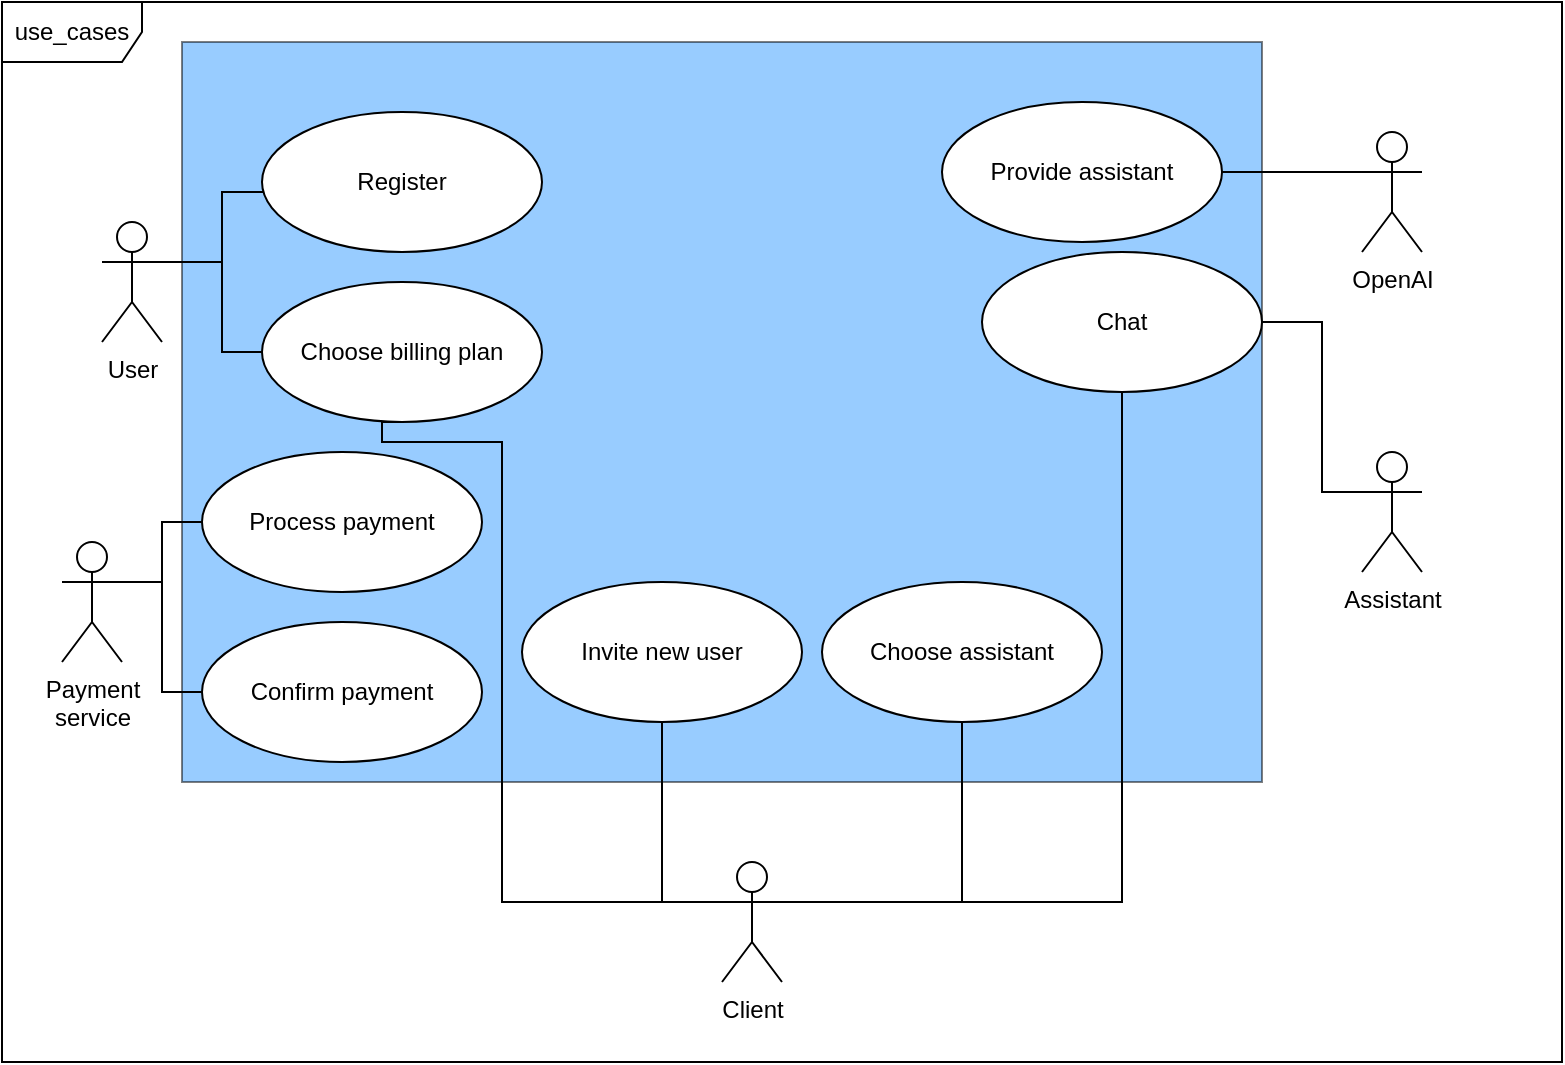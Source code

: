 <mxfile version="22.1.18" type="device">
  <diagram name="Page-1" id="PRSRMyTCD8omDOyatK32">
    <mxGraphModel dx="880" dy="480" grid="1" gridSize="10" guides="1" tooltips="1" connect="1" arrows="1" fold="1" page="1" pageScale="1" pageWidth="1200" pageHeight="1920" math="0" shadow="0">
      <root>
        <mxCell id="0" />
        <mxCell id="1" parent="0" />
        <mxCell id="4xjg4d6aCpPUscgINkcr-32" value="" style="rounded=0;whiteSpace=wrap;html=1;gradientColor=none;fillColor=#3399FF;opacity=50;" parent="1" vertex="1">
          <mxGeometry x="290" y="360" width="540" height="370" as="geometry" />
        </mxCell>
        <mxCell id="4xjg4d6aCpPUscgINkcr-2" value="Provide assistant" style="ellipse;whiteSpace=wrap;html=1;" parent="1" vertex="1">
          <mxGeometry x="670" y="390" width="140" height="70" as="geometry" />
        </mxCell>
        <mxCell id="4xjg4d6aCpPUscgINkcr-4" value="Choose assistant" style="ellipse;whiteSpace=wrap;html=1;" parent="1" vertex="1">
          <mxGeometry x="610" y="630" width="140" height="70" as="geometry" />
        </mxCell>
        <mxCell id="4xjg4d6aCpPUscgINkcr-5" value="Chat" style="ellipse;whiteSpace=wrap;html=1;" parent="1" vertex="1">
          <mxGeometry x="690" y="465" width="140" height="70" as="geometry" />
        </mxCell>
        <mxCell id="4xjg4d6aCpPUscgINkcr-6" value="Invite new user" style="ellipse;whiteSpace=wrap;html=1;" parent="1" vertex="1">
          <mxGeometry x="460" y="630" width="140" height="70" as="geometry" />
        </mxCell>
        <mxCell id="4xjg4d6aCpPUscgINkcr-7" value="Register" style="ellipse;whiteSpace=wrap;html=1;" parent="1" vertex="1">
          <mxGeometry x="330" y="395" width="140" height="70" as="geometry" />
        </mxCell>
        <mxCell id="4xjg4d6aCpPUscgINkcr-8" value="Choose billing plan" style="ellipse;whiteSpace=wrap;html=1;" parent="1" vertex="1">
          <mxGeometry x="330" y="480" width="140" height="70" as="geometry" />
        </mxCell>
        <mxCell id="4xjg4d6aCpPUscgINkcr-21" style="edgeStyle=orthogonalEdgeStyle;rounded=0;orthogonalLoop=1;jettySize=auto;html=1;exitX=1;exitY=0.333;exitDx=0;exitDy=0;exitPerimeter=0;endArrow=none;endFill=0;" parent="1" source="4xjg4d6aCpPUscgINkcr-11" target="4xjg4d6aCpPUscgINkcr-7" edge="1">
          <mxGeometry relative="1" as="geometry">
            <Array as="points">
              <mxPoint x="310" y="470" />
              <mxPoint x="310" y="435" />
            </Array>
          </mxGeometry>
        </mxCell>
        <mxCell id="4xjg4d6aCpPUscgINkcr-22" style="edgeStyle=orthogonalEdgeStyle;rounded=0;orthogonalLoop=1;jettySize=auto;html=1;exitX=1;exitY=0.333;exitDx=0;exitDy=0;exitPerimeter=0;entryX=0;entryY=0.5;entryDx=0;entryDy=0;endArrow=none;endFill=0;" parent="1" source="4xjg4d6aCpPUscgINkcr-11" target="4xjg4d6aCpPUscgINkcr-8" edge="1">
          <mxGeometry relative="1" as="geometry">
            <Array as="points">
              <mxPoint x="310" y="470" />
              <mxPoint x="310" y="515" />
            </Array>
          </mxGeometry>
        </mxCell>
        <mxCell id="4xjg4d6aCpPUscgINkcr-11" value="User" style="shape=umlActor;verticalLabelPosition=bottom;verticalAlign=top;html=1;" parent="1" vertex="1">
          <mxGeometry x="250" y="450" width="30" height="60" as="geometry" />
        </mxCell>
        <mxCell id="4xjg4d6aCpPUscgINkcr-18" style="edgeStyle=orthogonalEdgeStyle;rounded=0;orthogonalLoop=1;jettySize=auto;html=1;exitX=0;exitY=0.333;exitDx=0;exitDy=0;exitPerimeter=0;entryX=1;entryY=0.5;entryDx=0;entryDy=0;endArrow=none;endFill=0;" parent="1" source="4xjg4d6aCpPUscgINkcr-13" target="4xjg4d6aCpPUscgINkcr-2" edge="1">
          <mxGeometry relative="1" as="geometry" />
        </mxCell>
        <mxCell id="4xjg4d6aCpPUscgINkcr-13" value="OpenAI" style="shape=umlActor;verticalLabelPosition=bottom;verticalAlign=top;html=1;" parent="1" vertex="1">
          <mxGeometry x="880" y="405" width="30" height="60" as="geometry" />
        </mxCell>
        <mxCell id="4xjg4d6aCpPUscgINkcr-23" style="edgeStyle=orthogonalEdgeStyle;rounded=0;orthogonalLoop=1;jettySize=auto;html=1;exitX=0;exitY=0.333;exitDx=0;exitDy=0;exitPerimeter=0;entryX=0.5;entryY=1;entryDx=0;entryDy=0;endArrow=none;endFill=0;" parent="1" source="4xjg4d6aCpPUscgINkcr-14" target="4xjg4d6aCpPUscgINkcr-8" edge="1">
          <mxGeometry relative="1" as="geometry">
            <Array as="points">
              <mxPoint x="450" y="790" />
              <mxPoint x="450" y="560" />
              <mxPoint x="390" y="560" />
              <mxPoint x="390" y="550" />
            </Array>
          </mxGeometry>
        </mxCell>
        <mxCell id="4xjg4d6aCpPUscgINkcr-24" style="edgeStyle=orthogonalEdgeStyle;rounded=0;orthogonalLoop=1;jettySize=auto;html=1;exitX=0;exitY=0.333;exitDx=0;exitDy=0;exitPerimeter=0;entryX=0.5;entryY=1;entryDx=0;entryDy=0;endArrow=none;endFill=0;" parent="1" source="4xjg4d6aCpPUscgINkcr-14" target="4xjg4d6aCpPUscgINkcr-6" edge="1">
          <mxGeometry relative="1" as="geometry" />
        </mxCell>
        <mxCell id="4xjg4d6aCpPUscgINkcr-26" style="edgeStyle=orthogonalEdgeStyle;rounded=0;orthogonalLoop=1;jettySize=auto;html=1;exitX=1;exitY=0.333;exitDx=0;exitDy=0;exitPerimeter=0;entryX=0.5;entryY=1;entryDx=0;entryDy=0;endArrow=none;endFill=0;" parent="1" source="4xjg4d6aCpPUscgINkcr-14" target="4xjg4d6aCpPUscgINkcr-4" edge="1">
          <mxGeometry relative="1" as="geometry" />
        </mxCell>
        <mxCell id="4xjg4d6aCpPUscgINkcr-27" style="edgeStyle=orthogonalEdgeStyle;rounded=0;orthogonalLoop=1;jettySize=auto;html=1;exitX=1;exitY=0.333;exitDx=0;exitDy=0;exitPerimeter=0;entryX=0.5;entryY=1;entryDx=0;entryDy=0;endArrow=none;endFill=0;" parent="1" source="4xjg4d6aCpPUscgINkcr-14" target="4xjg4d6aCpPUscgINkcr-5" edge="1">
          <mxGeometry relative="1" as="geometry" />
        </mxCell>
        <mxCell id="4xjg4d6aCpPUscgINkcr-14" value="Client" style="shape=umlActor;verticalLabelPosition=bottom;verticalAlign=top;html=1;" parent="1" vertex="1">
          <mxGeometry x="560" y="770" width="30" height="60" as="geometry" />
        </mxCell>
        <mxCell id="4xjg4d6aCpPUscgINkcr-19" style="edgeStyle=orthogonalEdgeStyle;rounded=0;orthogonalLoop=1;jettySize=auto;html=1;exitX=0;exitY=0.333;exitDx=0;exitDy=0;exitPerimeter=0;entryX=1;entryY=0.5;entryDx=0;entryDy=0;endArrow=none;endFill=0;" parent="1" source="4xjg4d6aCpPUscgINkcr-15" target="4xjg4d6aCpPUscgINkcr-5" edge="1">
          <mxGeometry relative="1" as="geometry">
            <Array as="points">
              <mxPoint x="860" y="585" />
              <mxPoint x="860" y="500" />
            </Array>
            <mxPoint x="810" y="505" as="targetPoint" />
          </mxGeometry>
        </mxCell>
        <mxCell id="4xjg4d6aCpPUscgINkcr-15" value="Assistant" style="shape=umlActor;verticalLabelPosition=bottom;verticalAlign=top;html=1;" parent="1" vertex="1">
          <mxGeometry x="880" y="565" width="30" height="60" as="geometry" />
        </mxCell>
        <mxCell id="4xjg4d6aCpPUscgINkcr-31" value="use_cases" style="shape=umlFrame;whiteSpace=wrap;html=1;pointerEvents=0;width=70;height=30;" parent="1" vertex="1">
          <mxGeometry x="200" y="340" width="780" height="530" as="geometry" />
        </mxCell>
        <mxCell id="Bbc6aOjDp-9W5xGy9L4e-1" value="Process payment" style="ellipse;whiteSpace=wrap;html=1;" vertex="1" parent="1">
          <mxGeometry x="300" y="565" width="140" height="70" as="geometry" />
        </mxCell>
        <mxCell id="Bbc6aOjDp-9W5xGy9L4e-6" style="edgeStyle=orthogonalEdgeStyle;rounded=0;orthogonalLoop=1;jettySize=auto;html=1;exitX=1;exitY=0.333;exitDx=0;exitDy=0;exitPerimeter=0;entryX=0;entryY=0.5;entryDx=0;entryDy=0;endArrow=none;endFill=0;" edge="1" parent="1" source="Bbc6aOjDp-9W5xGy9L4e-2" target="Bbc6aOjDp-9W5xGy9L4e-1">
          <mxGeometry relative="1" as="geometry" />
        </mxCell>
        <mxCell id="Bbc6aOjDp-9W5xGy9L4e-8" style="edgeStyle=orthogonalEdgeStyle;rounded=0;orthogonalLoop=1;jettySize=auto;html=1;exitX=1;exitY=0.333;exitDx=0;exitDy=0;exitPerimeter=0;entryX=0;entryY=0.5;entryDx=0;entryDy=0;endArrow=none;endFill=0;" edge="1" parent="1" source="Bbc6aOjDp-9W5xGy9L4e-2" target="Bbc6aOjDp-9W5xGy9L4e-5">
          <mxGeometry relative="1" as="geometry" />
        </mxCell>
        <mxCell id="Bbc6aOjDp-9W5xGy9L4e-2" value="&lt;div&gt;Payment&lt;/div&gt;&lt;div&gt;service&lt;br&gt;&lt;/div&gt;" style="shape=umlActor;verticalLabelPosition=bottom;verticalAlign=top;html=1;" vertex="1" parent="1">
          <mxGeometry x="230" y="610" width="30" height="60" as="geometry" />
        </mxCell>
        <mxCell id="Bbc6aOjDp-9W5xGy9L4e-5" value="Confirm payment" style="ellipse;whiteSpace=wrap;html=1;" vertex="1" parent="1">
          <mxGeometry x="300" y="650" width="140" height="70" as="geometry" />
        </mxCell>
      </root>
    </mxGraphModel>
  </diagram>
</mxfile>
